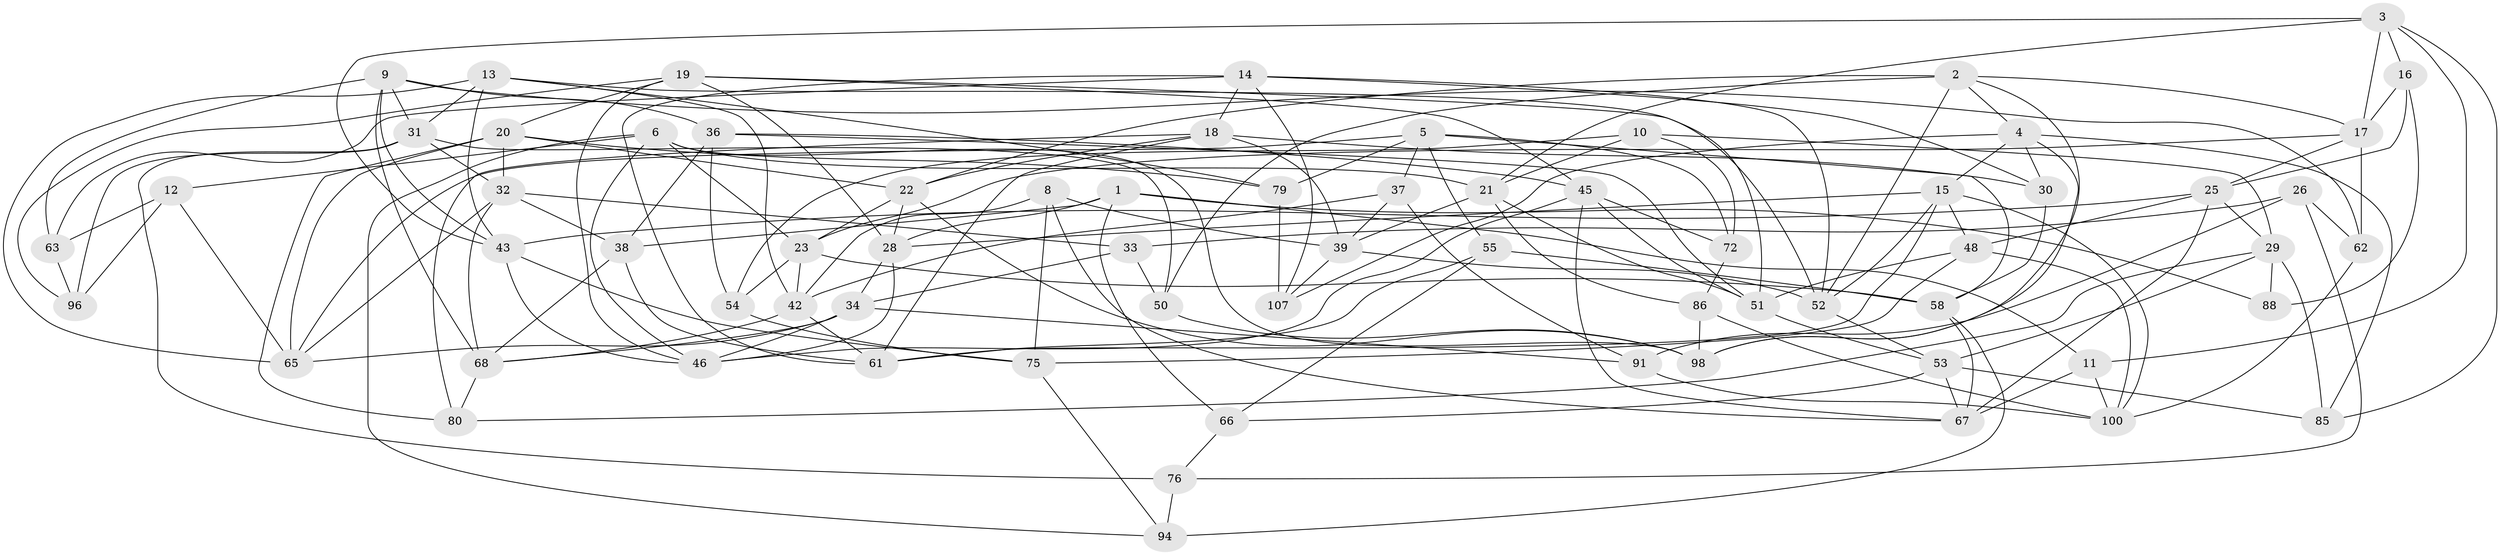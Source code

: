 // original degree distribution, {4: 1.0}
// Generated by graph-tools (version 1.1) at 2025/11/02/27/25 16:11:43]
// undirected, 68 vertices, 175 edges
graph export_dot {
graph [start="1"]
  node [color=gray90,style=filled];
  1 [super="+81"];
  2 [super="+7"];
  3 [super="+77"];
  4 [super="+59"];
  5 [super="+44"];
  6 [super="+109"];
  8;
  9 [super="+74"];
  10;
  11;
  12;
  13 [super="+24"];
  14 [super="+84"];
  15 [super="+106"];
  16;
  17 [super="+27"];
  18 [super="+41"];
  19 [super="+90"];
  20 [super="+104"];
  21 [super="+35"];
  22 [super="+97"];
  23 [super="+70"];
  25 [super="+82"];
  26;
  28 [super="+89"];
  29 [super="+40"];
  30;
  31 [super="+47"];
  32 [super="+83"];
  33;
  34 [super="+93"];
  36 [super="+56"];
  37;
  38 [super="+49"];
  39 [super="+64"];
  42 [super="+78"];
  43 [super="+71"];
  45 [super="+73"];
  46 [super="+69"];
  48 [super="+92"];
  50;
  51 [super="+102"];
  52 [super="+57"];
  53 [super="+60"];
  54;
  55;
  58 [super="+95"];
  61 [super="+105"];
  62;
  63;
  65 [super="+108"];
  66;
  67 [super="+87"];
  68 [super="+110"];
  72;
  75 [super="+99"];
  76;
  79;
  80;
  85;
  86;
  88;
  91;
  94;
  96;
  98 [super="+103"];
  100 [super="+101"];
  107;
  1 -- 88 [weight=2];
  1 -- 66;
  1 -- 38;
  1 -- 11;
  1 -- 28;
  2 -- 4;
  2 -- 50;
  2 -- 17;
  2 -- 98;
  2 -- 22;
  2 -- 52;
  3 -- 21;
  3 -- 16;
  3 -- 11;
  3 -- 85;
  3 -- 43;
  3 -- 17;
  4 -- 107;
  4 -- 30;
  4 -- 85;
  4 -- 15;
  4 -- 98;
  5 -- 55;
  5 -- 37;
  5 -- 72;
  5 -- 79;
  5 -- 58;
  5 -- 65;
  6 -- 98;
  6 -- 12;
  6 -- 94;
  6 -- 21;
  6 -- 46;
  6 -- 23;
  8 -- 39;
  8 -- 67;
  8 -- 42;
  8 -- 75;
  9 -- 31;
  9 -- 36;
  9 -- 43;
  9 -- 62;
  9 -- 63;
  9 -- 68;
  10 -- 54;
  10 -- 72;
  10 -- 29;
  10 -- 21;
  11 -- 67;
  11 -- 100;
  12 -- 65;
  12 -- 96;
  12 -- 63;
  13 -- 42;
  13 -- 43;
  13 -- 31;
  13 -- 79;
  13 -- 65;
  13 -- 52;
  14 -- 30;
  14 -- 107;
  14 -- 61;
  14 -- 18;
  14 -- 52;
  14 -- 63;
  15 -- 100;
  15 -- 28;
  15 -- 61;
  15 -- 48;
  15 -- 52;
  16 -- 88;
  16 -- 17;
  16 -- 25;
  17 -- 62;
  17 -- 25;
  17 -- 23;
  18 -- 61;
  18 -- 30;
  18 -- 80;
  18 -- 22;
  18 -- 39;
  19 -- 96;
  19 -- 20;
  19 -- 28;
  19 -- 46;
  19 -- 45;
  19 -- 51;
  20 -- 79;
  20 -- 80;
  20 -- 22;
  20 -- 65;
  20 -- 32;
  21 -- 51;
  21 -- 86;
  21 -- 39;
  22 -- 98;
  22 -- 28;
  22 -- 23;
  23 -- 54;
  23 -- 58;
  23 -- 42;
  25 -- 29;
  25 -- 67;
  25 -- 43;
  25 -- 48;
  26 -- 33;
  26 -- 62;
  26 -- 76;
  26 -- 91;
  28 -- 34;
  28 -- 46;
  29 -- 80;
  29 -- 53;
  29 -- 88;
  29 -- 85;
  30 -- 58;
  31 -- 96;
  31 -- 32;
  31 -- 50;
  31 -- 76;
  32 -- 65;
  32 -- 68;
  32 -- 33;
  32 -- 38;
  33 -- 34;
  33 -- 50;
  34 -- 65;
  34 -- 91;
  34 -- 68;
  34 -- 46;
  36 -- 38 [weight=2];
  36 -- 51;
  36 -- 45;
  36 -- 54;
  37 -- 91;
  37 -- 39;
  37 -- 42;
  38 -- 68;
  38 -- 61;
  39 -- 107;
  39 -- 52;
  42 -- 61;
  42 -- 68;
  43 -- 75;
  43 -- 46;
  45 -- 72;
  45 -- 67;
  45 -- 51;
  45 -- 46;
  48 -- 100;
  48 -- 75 [weight=2];
  48 -- 51;
  50 -- 98;
  51 -- 53;
  52 -- 53;
  53 -- 85;
  53 -- 67;
  53 -- 66;
  54 -- 75;
  55 -- 66;
  55 -- 58;
  55 -- 61;
  58 -- 67;
  58 -- 94;
  62 -- 100;
  63 -- 96;
  66 -- 76;
  68 -- 80;
  72 -- 86;
  75 -- 94;
  76 -- 94;
  79 -- 107;
  86 -- 100;
  86 -- 98;
  91 -- 100;
}
